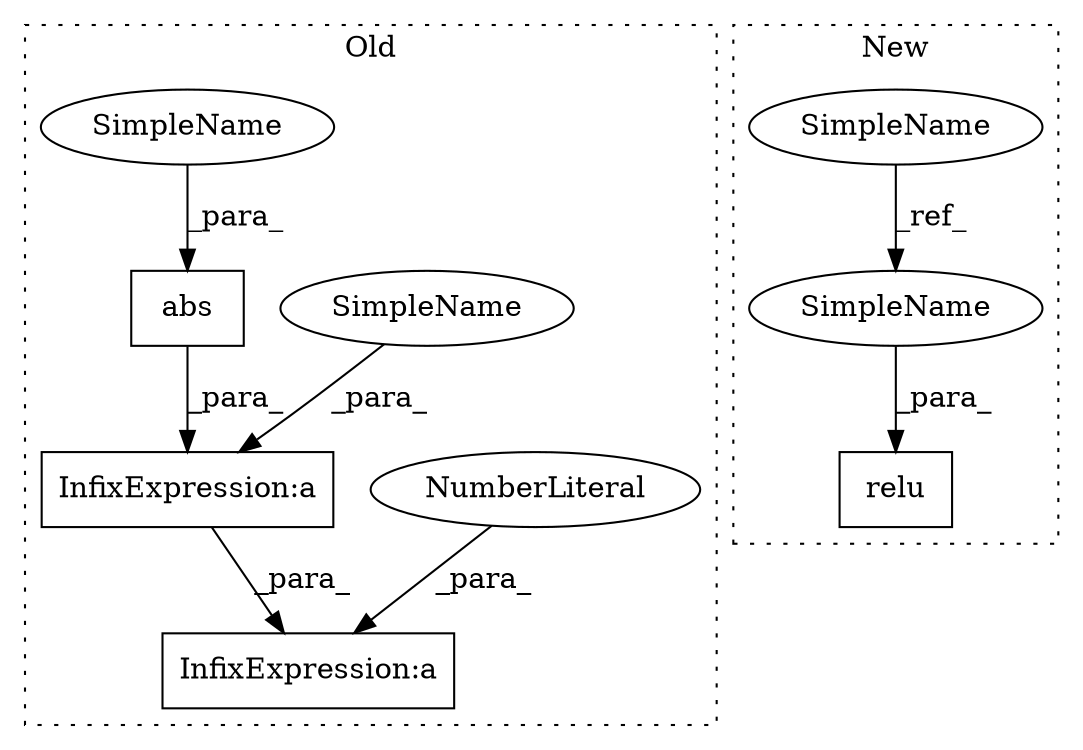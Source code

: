 digraph G {
subgraph cluster0 {
1 [label="abs" a="32" s="1964,1969" l="4,1" shape="box"];
3 [label="InfixExpression:a" a="27" s="1961" l="3" shape="box"];
4 [label="InfixExpression:a" a="27" s="1971" l="3" shape="box"];
5 [label="NumberLiteral" a="34" s="1974" l="3" shape="ellipse"];
8 [label="SimpleName" a="42" s="1960" l="1" shape="ellipse"];
9 [label="SimpleName" a="42" s="1968" l="1" shape="ellipse"];
label = "Old";
style="dotted";
}
subgraph cluster1 {
2 [label="relu" a="32" s="1977,1983" l="5,1" shape="box"];
6 [label="SimpleName" a="42" s="1936" l="1" shape="ellipse"];
7 [label="SimpleName" a="42" s="1982" l="1" shape="ellipse"];
label = "New";
style="dotted";
}
1 -> 3 [label="_para_"];
3 -> 4 [label="_para_"];
5 -> 4 [label="_para_"];
6 -> 7 [label="_ref_"];
7 -> 2 [label="_para_"];
8 -> 3 [label="_para_"];
9 -> 1 [label="_para_"];
}